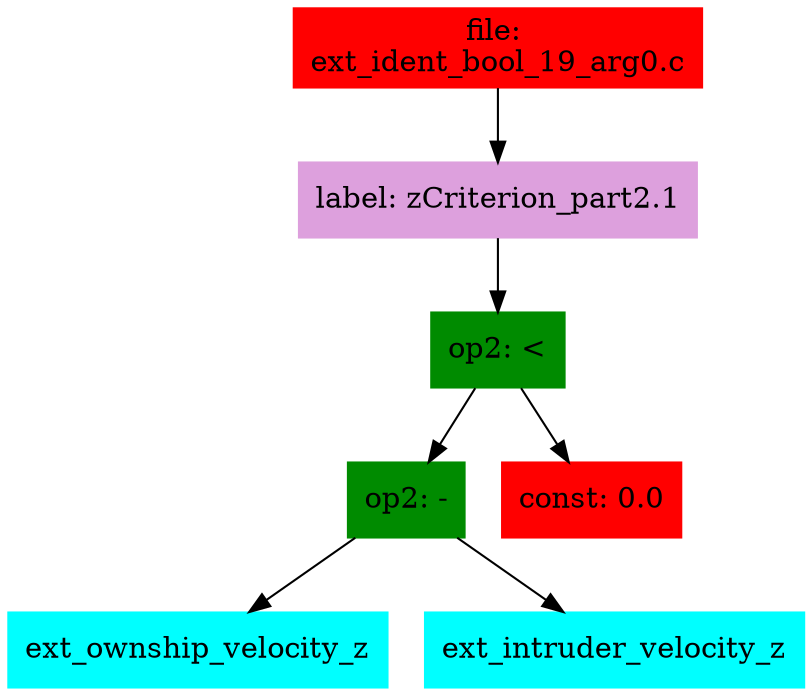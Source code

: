 digraph G {
node [shape=box]

0 [label="file: 
ext_ident_bool_19_arg0.c",color=red, style=filled]
1 [label="label: zCriterion_part2.1",color=plum, style=filled]
0 -> 1
2 [label="op2: <",color=green4, style=filled]
1 -> 2
3 [label="op2: -",color=green4, style=filled]
2 -> 3
4 [label="ext_ownship_velocity_z",color=cyan1, style=filled]
3 -> 4
5 [label="ext_intruder_velocity_z",color=cyan1, style=filled]
3 -> 5
6 [label="const: 0.0",color=red1, style=filled]
2 -> 6


}

